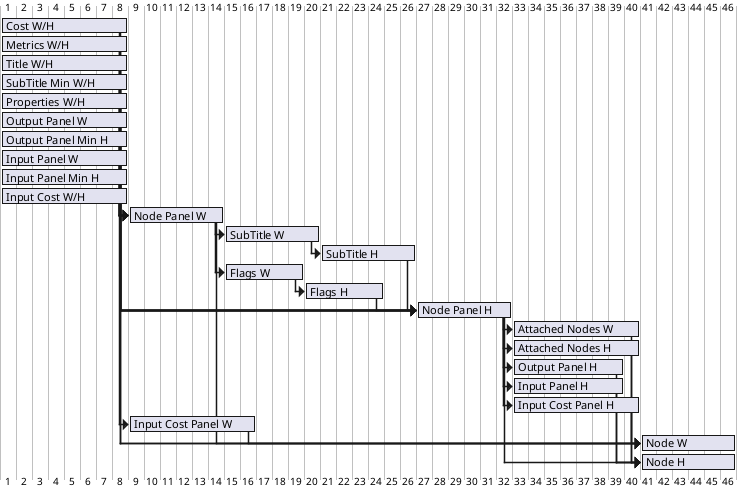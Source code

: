 @startgantt foo

[Cost W/H] lasts 8 days
[Metrics W/H] lasts 8 days

[Title W/H] lasts 8 days
[SubTitle Min W/H] lasts 8 days
[Properties W/H] lasts 8 days

[Output Panel W] lasts 8 days
[Output Panel Min H] lasts 8 days
[Input Panel W] lasts 8 days
[Input Panel Min H] lasts 8 days
[Input Cost W/H] lasts 8 days




[Node Panel W] lasts 6 days


'Dependant

[Node Panel W] starts at [Cost W/H]'s end
[Node Panel W] starts at [Metrics W/H]'s end
[Node Panel W] starts at [Title W/H]'s end
[Node Panel W] starts at [SubTitle Min W/H]'s end
[Node Panel W] starts at [Output Panel W]'s end
[Node Panel W] starts at [Input Panel W]'s end
[Node Panel W] starts at [Input Cost W/H]'s end

[SubTitle W] lasts 6 days
[SubTitle W] starts at [Node Panel W]'s end
[SubTitle H] lasts 6 days
[SubTitle H] starts at [SubTitle W]'s end

[Flags W] lasts 5 days
[Flags W] starts at [Node Panel W]'s end
[Flags H] lasts 5 days
[Flags H] starts at [Flags W]'s end

[Node Panel H] lasts 6 days

[Node Panel H] starts at [Cost W/H]'s end
[Node Panel H] starts at [Metrics W/H]'s end
[Node Panel H] starts at [Title W/H]'s end 
[Node Panel H] starts at [Properties W/H]'s end 
[Node Panel H] starts at [SubTitle Min W/H]'s end 
[Node Panel H] starts at [Output Panel Min H]'s end 
[Node Panel H] starts at [Input Panel Min H]'s end 
[Node Panel H] starts at [Input Cost W/H]'s end
[Node Panel H] starts at [Flags H]'s end
[Node Panel H] starts at [SubTitle H]'s end

[Attached Nodes W] lasts 8 days
[Attached Nodes H] lasts 8 days
[Attached Nodes W] starts at [Node Panel H]'s end
[Attached Nodes H] starts at [Node Panel H]'s end

[Output Panel H] lasts 7 days
[Input Panel H] lasts 7 days
[Output Panel H] starts at [Node Panel H]'s end
[Input Panel H] starts at [Node Panel H]'s end


[Input Cost Panel H] lasts 8 days
[Input Cost Panel H] starts at [Node Panel H]'s end


[Input Cost Panel W] starts at [Input Cost W/H]'s end



[Node W] lasts 6 days
[Node W] starts at [Node Panel W]'s end
[Node W] starts at [Input Cost Panel W]'s end
[Node W] starts at [Input Panel W]'s end
[Node W] starts at [Output Panel W]'s end
[Node W] starts at [Attached Nodes W]'s end

[Node H] lasts 6 days
[Node H] starts at [Node Panel H]'s end
[Node H] starts at [Input Cost Panel H]'s end
[Node H] starts at [Input Panel H]'s end
[Node H] starts at [Output Panel H]'s end
[Node H] starts at [Attached Nodes H]'s end

[Input Cost Panel W] lasts 8 days
@endgantt